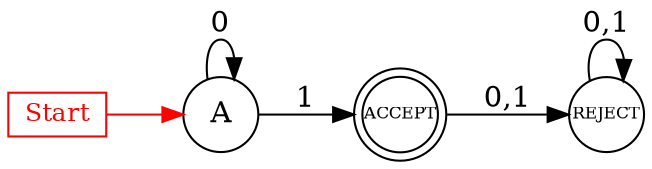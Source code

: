 
digraph {
    rankdir=LR;
    0 [shape=rect, label="Start", color="red", fontcolor="red", fontsize=12, width=0.5, height=0.25];
    node [shape=circle]; A;
    node [shape=circle, fontsize=8, margin=0]; REJECT;
    node [shape=doublecircle, margin=0, fontsize=8]; ACCEPT;
    0->A [color=red];
    A->A [label=0];
    A->ACCEPT [label=1];
    ACCEPT->REJECT [label="0,1"];
    REJECT->REJECT [label="0,1"];
}
